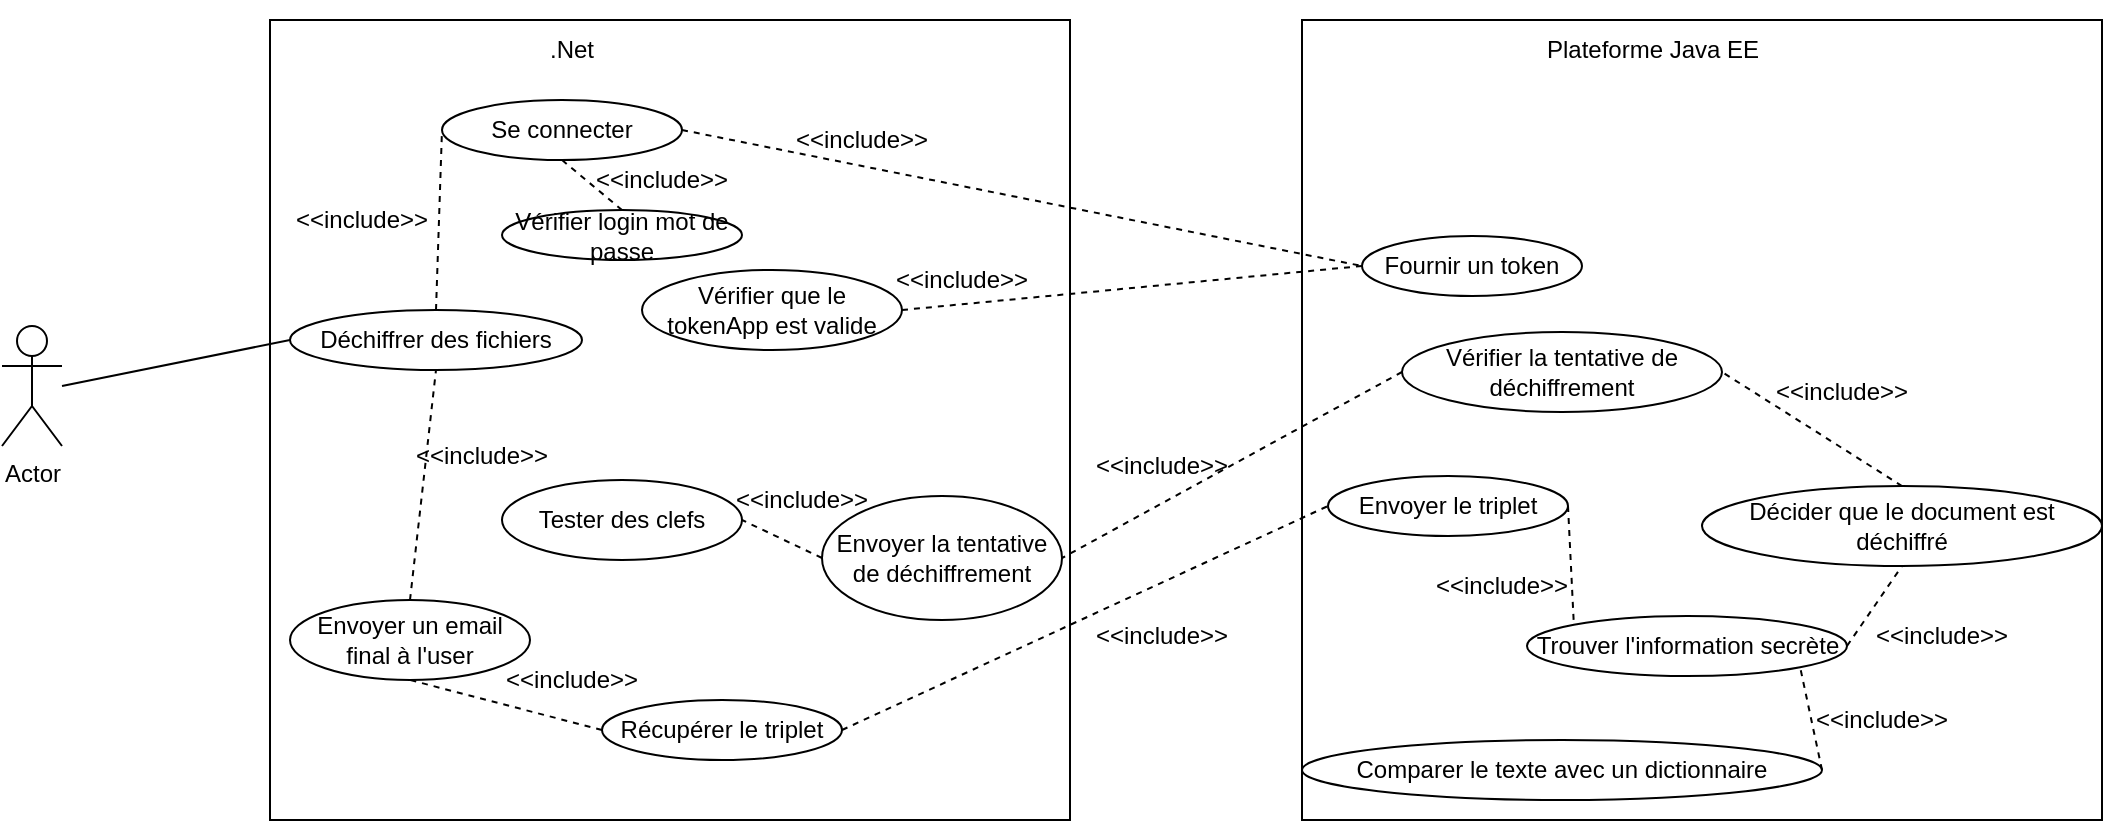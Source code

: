<mxfile version="13.3.0" type="device"><diagram id="EwhLv1JIh_9zIlbUFb3R" name="Page-1"><mxGraphModel dx="2516" dy="1021" grid="1" gridSize="10" guides="1" tooltips="1" connect="1" arrows="1" fold="1" page="1" pageScale="1" pageWidth="827" pageHeight="1169" math="0" shadow="0"><root><mxCell id="0"/><mxCell id="1" parent="0"/><mxCell id="egVfZ0NMxW0pCIbWWZ4w-1" value="Actor" style="shape=umlActor;verticalLabelPosition=bottom;labelBackgroundColor=#ffffff;verticalAlign=top;html=1;outlineConnect=0;" vertex="1" parent="1"><mxGeometry x="-310" y="543" width="30" height="60" as="geometry"/></mxCell><mxCell id="egVfZ0NMxW0pCIbWWZ4w-2" value="" style="whiteSpace=wrap;html=1;aspect=fixed;" vertex="1" parent="1"><mxGeometry x="-176" y="390" width="400" height="400" as="geometry"/></mxCell><mxCell id="egVfZ0NMxW0pCIbWWZ4w-4" value="" style="whiteSpace=wrap;html=1;aspect=fixed;" vertex="1" parent="1"><mxGeometry x="340" y="390" width="400" height="400" as="geometry"/></mxCell><mxCell id="egVfZ0NMxW0pCIbWWZ4w-5" value=".Net" style="text;html=1;strokeColor=none;fillColor=none;align=center;verticalAlign=middle;whiteSpace=wrap;rounded=0;" vertex="1" parent="1"><mxGeometry x="-70" y="380" width="90" height="50" as="geometry"/></mxCell><mxCell id="egVfZ0NMxW0pCIbWWZ4w-7" value="Plateforme Java EE" style="text;html=1;strokeColor=none;fillColor=none;align=center;verticalAlign=middle;whiteSpace=wrap;rounded=0;" vertex="1" parent="1"><mxGeometry x="452.5" y="395" width="125" height="20" as="geometry"/></mxCell><mxCell id="egVfZ0NMxW0pCIbWWZ4w-12" value="Déchiffrer des fichiers" style="ellipse;whiteSpace=wrap;html=1;" vertex="1" parent="1"><mxGeometry x="-166" y="535" width="146" height="30" as="geometry"/></mxCell><mxCell id="egVfZ0NMxW0pCIbWWZ4w-13" value="" style="endArrow=none;html=1;entryX=0;entryY=0.5;entryDx=0;entryDy=0;" edge="1" parent="1" target="egVfZ0NMxW0pCIbWWZ4w-12"><mxGeometry width="50" height="50" relative="1" as="geometry"><mxPoint x="-280" y="573" as="sourcePoint"/><mxPoint x="60" y="380" as="targetPoint"/></mxGeometry></mxCell><mxCell id="egVfZ0NMxW0pCIbWWZ4w-14" value="Se connecter" style="ellipse;whiteSpace=wrap;html=1;" vertex="1" parent="1"><mxGeometry x="-90" y="430" width="120" height="30" as="geometry"/></mxCell><mxCell id="egVfZ0NMxW0pCIbWWZ4w-16" value="" style="endArrow=none;dashed=1;html=1;entryX=0;entryY=0.5;entryDx=0;entryDy=0;exitX=0.5;exitY=0;exitDx=0;exitDy=0;" edge="1" parent="1" source="egVfZ0NMxW0pCIbWWZ4w-12" target="egVfZ0NMxW0pCIbWWZ4w-14"><mxGeometry width="50" height="50" relative="1" as="geometry"><mxPoint x="10" y="430" as="sourcePoint"/><mxPoint x="60" y="380" as="targetPoint"/></mxGeometry></mxCell><mxCell id="egVfZ0NMxW0pCIbWWZ4w-17" value="&amp;lt;&amp;lt;include&amp;gt;&amp;gt;" style="text;html=1;strokeColor=none;fillColor=none;align=center;verticalAlign=middle;whiteSpace=wrap;rounded=0;" vertex="1" parent="1"><mxGeometry x="-150" y="480" width="40" height="20" as="geometry"/></mxCell><mxCell id="egVfZ0NMxW0pCIbWWZ4w-18" value="Fournir un token" style="ellipse;whiteSpace=wrap;html=1;" vertex="1" parent="1"><mxGeometry x="370" y="498" width="110" height="30" as="geometry"/></mxCell><mxCell id="egVfZ0NMxW0pCIbWWZ4w-21" value="" style="endArrow=none;dashed=1;html=1;entryX=0;entryY=0.5;entryDx=0;entryDy=0;exitX=1;exitY=0.5;exitDx=0;exitDy=0;" edge="1" parent="1" source="egVfZ0NMxW0pCIbWWZ4w-14" target="egVfZ0NMxW0pCIbWWZ4w-18"><mxGeometry width="50" height="50" relative="1" as="geometry"><mxPoint x="-20" y="510" as="sourcePoint"/><mxPoint x="60" y="480" as="targetPoint"/></mxGeometry></mxCell><mxCell id="egVfZ0NMxW0pCIbWWZ4w-22" value="&amp;lt;&amp;lt;include&amp;gt;&amp;gt;" style="text;html=1;strokeColor=none;fillColor=none;align=center;verticalAlign=middle;whiteSpace=wrap;rounded=0;" vertex="1" parent="1"><mxGeometry x="150" y="510" width="40" height="20" as="geometry"/></mxCell><mxCell id="egVfZ0NMxW0pCIbWWZ4w-23" value="Vérifier que le tokenApp est valide" style="ellipse;whiteSpace=wrap;html=1;" vertex="1" parent="1"><mxGeometry x="10" y="515" width="130" height="40" as="geometry"/></mxCell><mxCell id="egVfZ0NMxW0pCIbWWZ4w-24" value="" style="endArrow=none;dashed=1;html=1;entryX=0;entryY=0.5;entryDx=0;entryDy=0;exitX=1;exitY=0.5;exitDx=0;exitDy=0;" edge="1" parent="1" source="egVfZ0NMxW0pCIbWWZ4w-23" target="egVfZ0NMxW0pCIbWWZ4w-18"><mxGeometry width="50" height="50" relative="1" as="geometry"><mxPoint x="10" y="530" as="sourcePoint"/><mxPoint x="60" y="480" as="targetPoint"/></mxGeometry></mxCell><mxCell id="egVfZ0NMxW0pCIbWWZ4w-25" value="&amp;lt;&amp;lt;include&amp;gt;&amp;gt;" style="text;html=1;strokeColor=none;fillColor=none;align=center;verticalAlign=middle;whiteSpace=wrap;rounded=0;" vertex="1" parent="1"><mxGeometry x="100" y="440" width="40" height="20" as="geometry"/></mxCell><mxCell id="egVfZ0NMxW0pCIbWWZ4w-28" value="Vérifier login mot de passe" style="ellipse;whiteSpace=wrap;html=1;" vertex="1" parent="1"><mxGeometry x="-60" y="485" width="120" height="25" as="geometry"/></mxCell><mxCell id="egVfZ0NMxW0pCIbWWZ4w-29" value="" style="endArrow=none;dashed=1;html=1;entryX=0.5;entryY=1;entryDx=0;entryDy=0;exitX=0.5;exitY=0;exitDx=0;exitDy=0;" edge="1" parent="1" source="egVfZ0NMxW0pCIbWWZ4w-28" target="egVfZ0NMxW0pCIbWWZ4w-14"><mxGeometry width="50" height="50" relative="1" as="geometry"><mxPoint x="10" y="530" as="sourcePoint"/><mxPoint x="60" y="480" as="targetPoint"/></mxGeometry></mxCell><mxCell id="egVfZ0NMxW0pCIbWWZ4w-30" value="&amp;lt;&amp;lt;include&amp;gt;&amp;gt;" style="text;html=1;strokeColor=none;fillColor=none;align=center;verticalAlign=middle;whiteSpace=wrap;rounded=0;" vertex="1" parent="1"><mxGeometry y="460" width="40" height="20" as="geometry"/></mxCell><mxCell id="egVfZ0NMxW0pCIbWWZ4w-31" value="Récupérer le triplet" style="ellipse;whiteSpace=wrap;html=1;" vertex="1" parent="1"><mxGeometry x="-10" y="730" width="120" height="30" as="geometry"/></mxCell><mxCell id="egVfZ0NMxW0pCIbWWZ4w-32" value="Trouver l'information secrète" style="ellipse;whiteSpace=wrap;html=1;" vertex="1" parent="1"><mxGeometry x="452.5" y="688" width="160" height="30" as="geometry"/></mxCell><mxCell id="egVfZ0NMxW0pCIbWWZ4w-33" value="Décider que le document est déchiffré" style="ellipse;whiteSpace=wrap;html=1;" vertex="1" parent="1"><mxGeometry x="540" y="623" width="200" height="40" as="geometry"/></mxCell><mxCell id="egVfZ0NMxW0pCIbWWZ4w-34" value="Envoyer le triplet" style="ellipse;whiteSpace=wrap;html=1;" vertex="1" parent="1"><mxGeometry x="353" y="618" width="120" height="30" as="geometry"/></mxCell><mxCell id="egVfZ0NMxW0pCIbWWZ4w-35" value="Envoyer un email final à l'user" style="ellipse;whiteSpace=wrap;html=1;" vertex="1" parent="1"><mxGeometry x="-166" y="680" width="120" height="40" as="geometry"/></mxCell><mxCell id="egVfZ0NMxW0pCIbWWZ4w-36" value="Tester des clefs" style="ellipse;whiteSpace=wrap;html=1;" vertex="1" parent="1"><mxGeometry x="-60" y="620" width="120" height="40" as="geometry"/></mxCell><mxCell id="egVfZ0NMxW0pCIbWWZ4w-37" value="Envoyer la tentative de déchiffrement" style="ellipse;whiteSpace=wrap;html=1;" vertex="1" parent="1"><mxGeometry x="100" y="628" width="120" height="62" as="geometry"/></mxCell><mxCell id="egVfZ0NMxW0pCIbWWZ4w-38" value="Vérifier la tentative de déchiffrement" style="ellipse;whiteSpace=wrap;html=1;" vertex="1" parent="1"><mxGeometry x="390" y="546" width="160" height="40" as="geometry"/></mxCell><mxCell id="egVfZ0NMxW0pCIbWWZ4w-39" value="" style="endArrow=none;dashed=1;html=1;entryX=1;entryY=0.5;entryDx=0;entryDy=0;exitX=0.5;exitY=0;exitDx=0;exitDy=0;" edge="1" parent="1" source="egVfZ0NMxW0pCIbWWZ4w-33" target="egVfZ0NMxW0pCIbWWZ4w-38"><mxGeometry width="50" height="50" relative="1" as="geometry"><mxPoint x="250" y="768" as="sourcePoint"/><mxPoint x="300" y="718" as="targetPoint"/></mxGeometry></mxCell><mxCell id="egVfZ0NMxW0pCIbWWZ4w-40" value="" style="endArrow=none;dashed=1;html=1;entryX=0.5;entryY=1;entryDx=0;entryDy=0;exitX=1;exitY=0.5;exitDx=0;exitDy=0;" edge="1" parent="1" source="egVfZ0NMxW0pCIbWWZ4w-32" target="egVfZ0NMxW0pCIbWWZ4w-33"><mxGeometry width="50" height="50" relative="1" as="geometry"><mxPoint x="250" y="768" as="sourcePoint"/><mxPoint x="300" y="718" as="targetPoint"/></mxGeometry></mxCell><mxCell id="egVfZ0NMxW0pCIbWWZ4w-41" value="" style="endArrow=none;dashed=1;html=1;entryX=0;entryY=0;entryDx=0;entryDy=0;exitX=1;exitY=0.5;exitDx=0;exitDy=0;" edge="1" parent="1" source="egVfZ0NMxW0pCIbWWZ4w-34" target="egVfZ0NMxW0pCIbWWZ4w-32"><mxGeometry width="50" height="50" relative="1" as="geometry"><mxPoint x="250" y="768" as="sourcePoint"/><mxPoint x="300" y="718" as="targetPoint"/></mxGeometry></mxCell><mxCell id="egVfZ0NMxW0pCIbWWZ4w-43" value="" style="endArrow=none;dashed=1;html=1;entryX=0;entryY=0.5;entryDx=0;entryDy=0;exitX=1;exitY=0.5;exitDx=0;exitDy=0;" edge="1" parent="1" source="egVfZ0NMxW0pCIbWWZ4w-31" target="egVfZ0NMxW0pCIbWWZ4w-34"><mxGeometry width="50" height="50" relative="1" as="geometry"><mxPoint x="250" y="810" as="sourcePoint"/><mxPoint x="300" y="760" as="targetPoint"/></mxGeometry></mxCell><mxCell id="egVfZ0NMxW0pCIbWWZ4w-44" value="" style="endArrow=none;dashed=1;html=1;entryX=1;entryY=0.5;entryDx=0;entryDy=0;exitX=0;exitY=0.5;exitDx=0;exitDy=0;" edge="1" parent="1" source="egVfZ0NMxW0pCIbWWZ4w-38" target="egVfZ0NMxW0pCIbWWZ4w-37"><mxGeometry width="50" height="50" relative="1" as="geometry"><mxPoint x="620" y="910" as="sourcePoint"/><mxPoint x="670" y="860" as="targetPoint"/></mxGeometry></mxCell><mxCell id="egVfZ0NMxW0pCIbWWZ4w-46" value="" style="endArrow=none;dashed=1;html=1;exitX=0;exitY=0.5;exitDx=0;exitDy=0;entryX=1;entryY=0.5;entryDx=0;entryDy=0;" edge="1" parent="1" source="egVfZ0NMxW0pCIbWWZ4w-37" target="egVfZ0NMxW0pCIbWWZ4w-36"><mxGeometry width="50" height="50" relative="1" as="geometry"><mxPoint x="770" y="1060" as="sourcePoint"/><mxPoint x="100" y="620" as="targetPoint"/></mxGeometry></mxCell><mxCell id="egVfZ0NMxW0pCIbWWZ4w-47" value="" style="endArrow=none;dashed=1;html=1;entryX=0.5;entryY=1;entryDx=0;entryDy=0;exitX=0.5;exitY=0;exitDx=0;exitDy=0;" edge="1" parent="1" source="egVfZ0NMxW0pCIbWWZ4w-35" target="egVfZ0NMxW0pCIbWWZ4w-12"><mxGeometry width="50" height="50" relative="1" as="geometry"><mxPoint x="310" y="770" as="sourcePoint"/><mxPoint x="360" y="720" as="targetPoint"/></mxGeometry></mxCell><mxCell id="egVfZ0NMxW0pCIbWWZ4w-48" value="" style="endArrow=none;dashed=1;html=1;entryX=0.5;entryY=1;entryDx=0;entryDy=0;exitX=0;exitY=0.5;exitDx=0;exitDy=0;" edge="1" parent="1" source="egVfZ0NMxW0pCIbWWZ4w-31" target="egVfZ0NMxW0pCIbWWZ4w-35"><mxGeometry width="50" height="50" relative="1" as="geometry"><mxPoint y="680" as="sourcePoint"/><mxPoint x="360" y="720" as="targetPoint"/></mxGeometry></mxCell><mxCell id="egVfZ0NMxW0pCIbWWZ4w-51" value="&amp;lt;&amp;lt;include&amp;gt;&amp;gt;" style="text;html=1;strokeColor=none;fillColor=none;align=center;verticalAlign=middle;whiteSpace=wrap;rounded=0;" vertex="1" parent="1"><mxGeometry x="70" y="620" width="40" height="20" as="geometry"/></mxCell><mxCell id="egVfZ0NMxW0pCIbWWZ4w-52" value="&amp;lt;&amp;lt;include&amp;gt;&amp;gt;" style="text;html=1;strokeColor=none;fillColor=none;align=center;verticalAlign=middle;whiteSpace=wrap;rounded=0;" vertex="1" parent="1"><mxGeometry x="-45" y="710" width="40" height="20" as="geometry"/></mxCell><mxCell id="egVfZ0NMxW0pCIbWWZ4w-53" value="&amp;lt;&amp;lt;include&amp;gt;&amp;gt;" style="text;html=1;strokeColor=none;fillColor=none;align=center;verticalAlign=middle;whiteSpace=wrap;rounded=0;" vertex="1" parent="1"><mxGeometry x="-90" y="598" width="40" height="20" as="geometry"/></mxCell><mxCell id="egVfZ0NMxW0pCIbWWZ4w-54" value="&amp;lt;&amp;lt;include&amp;gt;&amp;gt;" style="text;html=1;strokeColor=none;fillColor=none;align=center;verticalAlign=middle;whiteSpace=wrap;rounded=0;" vertex="1" parent="1"><mxGeometry x="250" y="688" width="40" height="20" as="geometry"/></mxCell><mxCell id="egVfZ0NMxW0pCIbWWZ4w-55" value="&amp;lt;&amp;lt;include&amp;gt;&amp;gt;" style="text;html=1;strokeColor=none;fillColor=none;align=center;verticalAlign=middle;whiteSpace=wrap;rounded=0;" vertex="1" parent="1"><mxGeometry x="250" y="603" width="40" height="20" as="geometry"/></mxCell><mxCell id="egVfZ0NMxW0pCIbWWZ4w-56" value="&amp;lt;&amp;lt;include&amp;gt;&amp;gt;" style="text;html=1;strokeColor=none;fillColor=none;align=center;verticalAlign=middle;whiteSpace=wrap;rounded=0;" vertex="1" parent="1"><mxGeometry x="590" y="566" width="40" height="20" as="geometry"/></mxCell><mxCell id="egVfZ0NMxW0pCIbWWZ4w-57" value="&amp;lt;&amp;lt;include&amp;gt;&amp;gt;" style="text;html=1;strokeColor=none;fillColor=none;align=center;verticalAlign=middle;whiteSpace=wrap;rounded=0;" vertex="1" parent="1"><mxGeometry x="420" y="663" width="40" height="20" as="geometry"/></mxCell><mxCell id="egVfZ0NMxW0pCIbWWZ4w-58" value="&amp;lt;&amp;lt;include&amp;gt;&amp;gt;" style="text;html=1;strokeColor=none;fillColor=none;align=center;verticalAlign=middle;whiteSpace=wrap;rounded=0;" vertex="1" parent="1"><mxGeometry x="640" y="688" width="40" height="20" as="geometry"/></mxCell><mxCell id="egVfZ0NMxW0pCIbWWZ4w-61" value="Comparer le texte avec un dictionnaire" style="ellipse;whiteSpace=wrap;html=1;" vertex="1" parent="1"><mxGeometry x="340" y="750" width="260" height="30" as="geometry"/></mxCell><mxCell id="egVfZ0NMxW0pCIbWWZ4w-62" value="" style="endArrow=none;dashed=1;html=1;entryX=1;entryY=1;entryDx=0;entryDy=0;exitX=1;exitY=0.5;exitDx=0;exitDy=0;" edge="1" parent="1" source="egVfZ0NMxW0pCIbWWZ4w-61" target="egVfZ0NMxW0pCIbWWZ4w-32"><mxGeometry width="50" height="50" relative="1" as="geometry"><mxPoint x="310" y="630" as="sourcePoint"/><mxPoint x="360" y="580" as="targetPoint"/></mxGeometry></mxCell><mxCell id="egVfZ0NMxW0pCIbWWZ4w-65" value="&amp;lt;&amp;lt;include&amp;gt;&amp;gt;" style="text;html=1;strokeColor=none;fillColor=none;align=center;verticalAlign=middle;whiteSpace=wrap;rounded=0;" vertex="1" parent="1"><mxGeometry x="610" y="730" width="40" height="20" as="geometry"/></mxCell></root></mxGraphModel></diagram></mxfile>